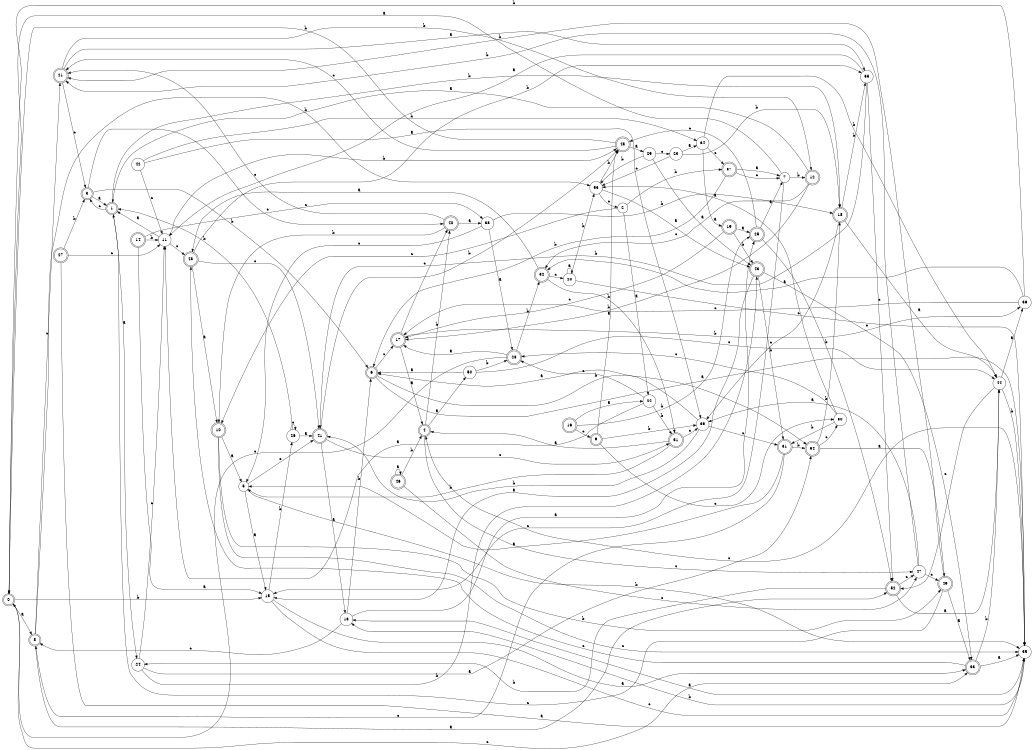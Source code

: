 digraph n45_5 {
__start0 [label="" shape="none"];

rankdir=LR;
size="8,5";

s0 [style="rounded,filled", color="black", fillcolor="white" shape="doublecircle", label="0"];
s1 [style="rounded,filled", color="black", fillcolor="white" shape="doublecircle", label="1"];
s2 [style="filled", color="black", fillcolor="white" shape="circle", label="2"];
s3 [style="rounded,filled", color="black", fillcolor="white" shape="doublecircle", label="3"];
s4 [style="rounded,filled", color="black", fillcolor="white" shape="doublecircle", label="4"];
s5 [style="filled", color="black", fillcolor="white" shape="circle", label="5"];
s6 [style="rounded,filled", color="black", fillcolor="white" shape="doublecircle", label="6"];
s7 [style="filled", color="black", fillcolor="white" shape="circle", label="7"];
s8 [style="rounded,filled", color="black", fillcolor="white" shape="doublecircle", label="8"];
s9 [style="rounded,filled", color="black", fillcolor="white" shape="doublecircle", label="9"];
s10 [style="rounded,filled", color="black", fillcolor="white" shape="doublecircle", label="10"];
s11 [style="filled", color="black", fillcolor="white" shape="circle", label="11"];
s12 [style="rounded,filled", color="black", fillcolor="white" shape="doublecircle", label="12"];
s13 [style="filled", color="black", fillcolor="white" shape="circle", label="13"];
s14 [style="rounded,filled", color="black", fillcolor="white" shape="doublecircle", label="14"];
s15 [style="filled", color="black", fillcolor="white" shape="circle", label="15"];
s16 [style="rounded,filled", color="black", fillcolor="white" shape="doublecircle", label="16"];
s17 [style="rounded,filled", color="black", fillcolor="white" shape="doublecircle", label="17"];
s18 [style="rounded,filled", color="black", fillcolor="white" shape="doublecircle", label="18"];
s19 [style="rounded,filled", color="black", fillcolor="white" shape="doublecircle", label="19"];
s20 [style="filled", color="black", fillcolor="white" shape="circle", label="20"];
s21 [style="rounded,filled", color="black", fillcolor="white" shape="doublecircle", label="21"];
s22 [style="filled", color="black", fillcolor="white" shape="circle", label="22"];
s23 [style="filled", color="black", fillcolor="white" shape="circle", label="23"];
s24 [style="filled", color="black", fillcolor="white" shape="circle", label="24"];
s25 [style="rounded,filled", color="black", fillcolor="white" shape="doublecircle", label="25"];
s26 [style="filled", color="black", fillcolor="white" shape="circle", label="26"];
s27 [style="rounded,filled", color="black", fillcolor="white" shape="doublecircle", label="27"];
s28 [style="rounded,filled", color="black", fillcolor="white" shape="doublecircle", label="28"];
s29 [style="filled", color="black", fillcolor="white" shape="circle", label="29"];
s30 [style="filled", color="black", fillcolor="white" shape="circle", label="30"];
s31 [style="rounded,filled", color="black", fillcolor="white" shape="doublecircle", label="31"];
s32 [style="rounded,filled", color="black", fillcolor="white" shape="doublecircle", label="32"];
s33 [style="rounded,filled", color="black", fillcolor="white" shape="doublecircle", label="33"];
s34 [style="filled", color="black", fillcolor="white" shape="circle", label="34"];
s35 [style="filled", color="black", fillcolor="white" shape="circle", label="35"];
s36 [style="filled", color="black", fillcolor="white" shape="circle", label="36"];
s37 [style="rounded,filled", color="black", fillcolor="white" shape="doublecircle", label="37"];
s38 [style="filled", color="black", fillcolor="white" shape="circle", label="38"];
s39 [style="filled", color="black", fillcolor="white" shape="circle", label="39"];
s40 [style="rounded,filled", color="black", fillcolor="white" shape="doublecircle", label="40"];
s41 [style="rounded,filled", color="black", fillcolor="white" shape="doublecircle", label="41"];
s42 [style="filled", color="black", fillcolor="white" shape="circle", label="42"];
s43 [style="rounded,filled", color="black", fillcolor="white" shape="doublecircle", label="43"];
s44 [style="filled", color="black", fillcolor="white" shape="circle", label="44"];
s45 [style="rounded,filled", color="black", fillcolor="white" shape="doublecircle", label="45"];
s46 [style="rounded,filled", color="black", fillcolor="white" shape="doublecircle", label="46"];
s47 [style="filled", color="black", fillcolor="white" shape="circle", label="47"];
s48 [style="rounded,filled", color="black", fillcolor="white" shape="doublecircle", label="48"];
s49 [style="rounded,filled", color="black", fillcolor="white" shape="doublecircle", label="49"];
s50 [style="filled", color="black", fillcolor="white" shape="circle", label="50"];
s51 [style="rounded,filled", color="black", fillcolor="white" shape="doublecircle", label="51"];
s52 [style="rounded,filled", color="black", fillcolor="white" shape="doublecircle", label="52"];
s53 [style="filled", color="black", fillcolor="white" shape="circle", label="53"];
s54 [style="rounded,filled", color="black", fillcolor="white" shape="doublecircle", label="54"];
s55 [style="filled", color="black", fillcolor="white" shape="circle", label="55"];
s0 -> s8 [label="a"];
s0 -> s15 [label="b"];
s0 -> s33 [label="c"];
s1 -> s24 [label="a"];
s1 -> s18 [label="b"];
s1 -> s3 [label="c"];
s2 -> s22 [label="a"];
s2 -> s37 [label="b"];
s2 -> s10 [label="c"];
s3 -> s1 [label="a"];
s3 -> s6 [label="b"];
s3 -> s40 [label="c"];
s4 -> s50 [label="a"];
s4 -> s40 [label="b"];
s4 -> s47 [label="c"];
s5 -> s15 [label="a"];
s5 -> s35 [label="b"];
s5 -> s41 [label="c"];
s6 -> s35 [label="a"];
s6 -> s54 [label="b"];
s6 -> s17 [label="c"];
s7 -> s0 [label="a"];
s7 -> s12 [label="b"];
s7 -> s15 [label="c"];
s8 -> s52 [label="a"];
s8 -> s53 [label="b"];
s8 -> s21 [label="c"];
s9 -> s45 [label="a"];
s9 -> s39 [label="b"];
s9 -> s30 [label="c"];
s10 -> s5 [label="a"];
s10 -> s49 [label="b"];
s10 -> s35 [label="c"];
s11 -> s1 [label="a"];
s11 -> s45 [label="b"];
s11 -> s48 [label="c"];
s12 -> s1 [label="a"];
s12 -> s17 [label="b"];
s12 -> s32 [label="c"];
s13 -> s25 [label="a"];
s13 -> s6 [label="b"];
s13 -> s8 [label="c"];
s14 -> s15 [label="a"];
s14 -> s11 [label="b"];
s14 -> s38 [label="c"];
s15 -> s33 [label="a"];
s15 -> s26 [label="b"];
s15 -> s35 [label="c"];
s16 -> s22 [label="a"];
s16 -> s25 [label="b"];
s16 -> s9 [label="c"];
s17 -> s4 [label="a"];
s17 -> s36 [label="b"];
s17 -> s40 [label="c"];
s18 -> s44 [label="a"];
s18 -> s55 [label="b"];
s18 -> s39 [label="c"];
s19 -> s25 [label="a"];
s19 -> s43 [label="b"];
s19 -> s17 [label="c"];
s20 -> s20 [label="a"];
s20 -> s53 [label="b"];
s20 -> s35 [label="c"];
s21 -> s55 [label="a"];
s21 -> s12 [label="b"];
s21 -> s3 [label="c"];
s22 -> s11 [label="a"];
s22 -> s51 [label="b"];
s22 -> s28 [label="c"];
s23 -> s34 [label="a"];
s23 -> s18 [label="b"];
s23 -> s53 [label="c"];
s24 -> s54 [label="a"];
s24 -> s43 [label="b"];
s24 -> s11 [label="c"];
s25 -> s7 [label="a"];
s25 -> s52 [label="b"];
s25 -> s45 [label="c"];
s26 -> s41 [label="a"];
s26 -> s1 [label="b"];
s26 -> s26 [label="c"];
s27 -> s35 [label="a"];
s27 -> s3 [label="b"];
s27 -> s11 [label="c"];
s28 -> s17 [label="a"];
s28 -> s32 [label="b"];
s28 -> s0 [label="c"];
s29 -> s43 [label="a"];
s29 -> s53 [label="b"];
s29 -> s23 [label="c"];
s30 -> s53 [label="a"];
s30 -> s31 [label="b"];
s30 -> s28 [label="c"];
s31 -> s5 [label="a"];
s31 -> s54 [label="b"];
s31 -> s8 [label="c"];
s32 -> s48 [label="a"];
s32 -> s51 [label="b"];
s32 -> s20 [label="c"];
s33 -> s35 [label="a"];
s33 -> s44 [label="b"];
s33 -> s48 [label="c"];
s34 -> s19 [label="a"];
s34 -> s44 [label="b"];
s34 -> s37 [label="c"];
s35 -> s13 [label="a"];
s35 -> s13 [label="b"];
s35 -> s4 [label="c"];
s36 -> s32 [label="a"];
s36 -> s0 [label="b"];
s36 -> s17 [label="c"];
s37 -> s7 [label="a"];
s37 -> s6 [label="b"];
s37 -> s7 [label="c"];
s38 -> s28 [label="a"];
s38 -> s18 [label="b"];
s38 -> s5 [label="c"];
s39 -> s6 [label="a"];
s39 -> s41 [label="b"];
s39 -> s31 [label="c"];
s40 -> s38 [label="a"];
s40 -> s10 [label="b"];
s40 -> s21 [label="c"];
s41 -> s13 [label="a"];
s41 -> s45 [label="b"];
s41 -> s51 [label="c"];
s42 -> s39 [label="a"];
s42 -> s34 [label="b"];
s42 -> s11 [label="c"];
s43 -> s15 [label="a"];
s43 -> s31 [label="b"];
s43 -> s33 [label="c"];
s44 -> s36 [label="a"];
s44 -> s35 [label="b"];
s44 -> s52 [label="c"];
s45 -> s29 [label="a"];
s45 -> s0 [label="b"];
s45 -> s21 [label="c"];
s46 -> s46 [label="a"];
s46 -> s4 [label="b"];
s46 -> s47 [label="c"];
s47 -> s39 [label="a"];
s47 -> s21 [label="b"];
s47 -> s49 [label="c"];
s48 -> s10 [label="a"];
s48 -> s55 [label="b"];
s48 -> s41 [label="c"];
s49 -> s33 [label="a"];
s49 -> s21 [label="b"];
s49 -> s1 [label="c"];
s50 -> s6 [label="a"];
s50 -> s28 [label="b"];
s50 -> s44 [label="c"];
s51 -> s4 [label="a"];
s51 -> s5 [label="b"];
s51 -> s39 [label="c"];
s52 -> s44 [label="a"];
s52 -> s24 [label="b"];
s52 -> s47 [label="c"];
s53 -> s43 [label="a"];
s53 -> s45 [label="b"];
s53 -> s2 [label="c"];
s54 -> s49 [label="a"];
s54 -> s18 [label="b"];
s54 -> s30 [label="c"];
s55 -> s11 [label="a"];
s55 -> s41 [label="b"];
s55 -> s52 [label="c"];

}